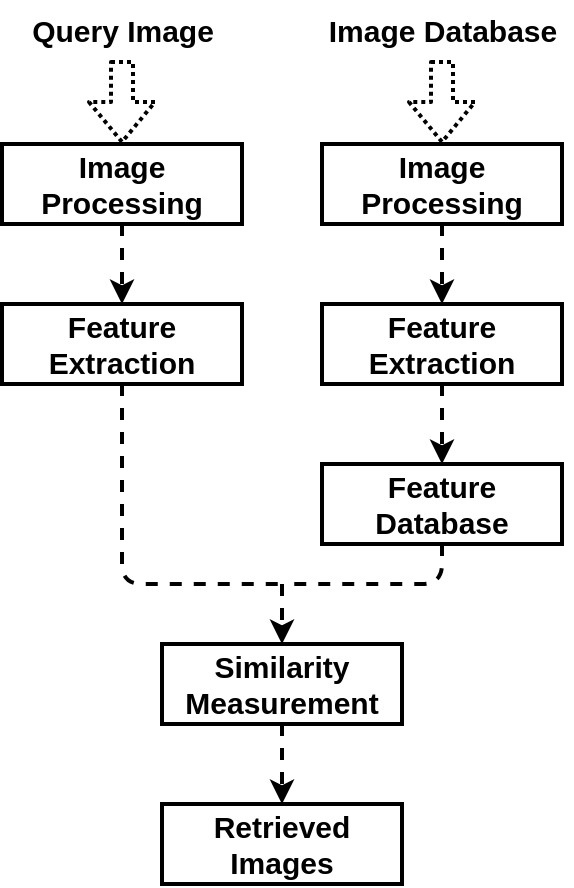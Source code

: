 <mxfile version="26.0.16">
  <diagram name="Page-1" id="csE-FVwwAwWgVoD8vRxV">
    <mxGraphModel dx="1179" dy="625" grid="1" gridSize="10" guides="1" tooltips="1" connect="1" arrows="1" fold="1" page="1" pageScale="1" pageWidth="827" pageHeight="1169" math="0" shadow="0">
      <root>
        <mxCell id="0" />
        <mxCell id="1" parent="0" />
        <mxCell id="zqi8n1SQ9BnBWjzoXcck-17" style="edgeStyle=orthogonalEdgeStyle;rounded=1;orthogonalLoop=1;jettySize=auto;html=1;entryX=0.5;entryY=0;entryDx=0;entryDy=0;strokeWidth=2;fontSize=15;fontStyle=1;dashed=1;dashPattern=1 1;curved=0;endArrow=block;endFill=0;shape=flexArrow;fontFamily=Helvetica;labelBorderColor=none;" edge="1" parent="1" source="zqi8n1SQ9BnBWjzoXcck-1" target="zqi8n1SQ9BnBWjzoXcck-3">
          <mxGeometry relative="1" as="geometry" />
        </mxCell>
        <mxCell id="zqi8n1SQ9BnBWjzoXcck-1" value="Query Image" style="text;html=1;align=center;verticalAlign=middle;resizable=0;points=[];autosize=1;strokeColor=none;fillColor=none;strokeWidth=2;fontSize=15;fontStyle=1;fontFamily=Helvetica;labelBorderColor=none;" vertex="1" parent="1">
          <mxGeometry x="125" y="88" width="110" height="30" as="geometry" />
        </mxCell>
        <mxCell id="zqi8n1SQ9BnBWjzoXcck-18" style="edgeStyle=orthogonalEdgeStyle;rounded=1;orthogonalLoop=1;jettySize=auto;html=1;entryX=0.5;entryY=0;entryDx=0;entryDy=0;strokeWidth=2;fontSize=15;fontStyle=1;curved=0;shape=flexArrow;dashed=1;dashPattern=1 1;fontFamily=Helvetica;labelBorderColor=none;" edge="1" parent="1" source="zqi8n1SQ9BnBWjzoXcck-2" target="zqi8n1SQ9BnBWjzoXcck-4">
          <mxGeometry relative="1" as="geometry" />
        </mxCell>
        <mxCell id="zqi8n1SQ9BnBWjzoXcck-2" value="Image Database" style="text;html=1;align=center;verticalAlign=middle;resizable=0;points=[];autosize=1;strokeColor=none;fillColor=none;strokeWidth=2;fontSize=15;fontStyle=1;fontFamily=Helvetica;labelBorderColor=none;" vertex="1" parent="1">
          <mxGeometry x="275" y="88" width="130" height="30" as="geometry" />
        </mxCell>
        <mxCell id="zqi8n1SQ9BnBWjzoXcck-10" style="edgeStyle=orthogonalEdgeStyle;rounded=1;orthogonalLoop=1;jettySize=auto;html=1;exitX=0.5;exitY=1;exitDx=0;exitDy=0;strokeWidth=2;fontSize=15;fontStyle=1;dashed=1;curved=0;fontFamily=Helvetica;labelBorderColor=none;" edge="1" parent="1" source="zqi8n1SQ9BnBWjzoXcck-3" target="zqi8n1SQ9BnBWjzoXcck-5">
          <mxGeometry relative="1" as="geometry" />
        </mxCell>
        <mxCell id="zqi8n1SQ9BnBWjzoXcck-3" value="Image Processing" style="rounded=0;whiteSpace=wrap;html=1;strokeWidth=2;fontSize=15;fontStyle=1;fontFamily=Helvetica;labelBorderColor=none;" vertex="1" parent="1">
          <mxGeometry x="120" y="160" width="120" height="40" as="geometry" />
        </mxCell>
        <mxCell id="zqi8n1SQ9BnBWjzoXcck-11" style="edgeStyle=orthogonalEdgeStyle;rounded=1;orthogonalLoop=1;jettySize=auto;html=1;exitX=0.5;exitY=1;exitDx=0;exitDy=0;entryX=0.5;entryY=0;entryDx=0;entryDy=0;strokeWidth=2;fontSize=15;fontStyle=1;dashed=1;curved=0;fontFamily=Helvetica;labelBorderColor=none;" edge="1" parent="1" source="zqi8n1SQ9BnBWjzoXcck-4" target="zqi8n1SQ9BnBWjzoXcck-6">
          <mxGeometry relative="1" as="geometry" />
        </mxCell>
        <mxCell id="zqi8n1SQ9BnBWjzoXcck-4" value="Image Processing" style="rounded=0;whiteSpace=wrap;html=1;strokeWidth=2;fontSize=15;fontStyle=1;fontFamily=Helvetica;labelBorderColor=none;" vertex="1" parent="1">
          <mxGeometry x="280" y="160" width="120" height="40" as="geometry" />
        </mxCell>
        <mxCell id="zqi8n1SQ9BnBWjzoXcck-25" style="edgeStyle=orthogonalEdgeStyle;rounded=1;orthogonalLoop=1;jettySize=auto;html=1;exitX=0.5;exitY=1;exitDx=0;exitDy=0;endArrow=none;startFill=0;fontSize=15;fontStyle=1;strokeWidth=2;dashed=1;curved=0;fontFamily=Helvetica;labelBorderColor=none;" edge="1" parent="1" source="zqi8n1SQ9BnBWjzoXcck-5">
          <mxGeometry relative="1" as="geometry">
            <mxPoint x="260" y="380" as="targetPoint" />
            <Array as="points">
              <mxPoint x="180" y="380" />
            </Array>
          </mxGeometry>
        </mxCell>
        <mxCell id="zqi8n1SQ9BnBWjzoXcck-5" value="Feature Extraction" style="rounded=0;whiteSpace=wrap;html=1;strokeWidth=2;fontSize=15;fontStyle=1;fontFamily=Helvetica;labelBorderColor=none;" vertex="1" parent="1">
          <mxGeometry x="120" y="240" width="120" height="40" as="geometry" />
        </mxCell>
        <mxCell id="zqi8n1SQ9BnBWjzoXcck-12" style="edgeStyle=orthogonalEdgeStyle;rounded=1;orthogonalLoop=1;jettySize=auto;html=1;exitX=0.5;exitY=1;exitDx=0;exitDy=0;entryX=0.5;entryY=0;entryDx=0;entryDy=0;strokeWidth=2;fontSize=15;fontStyle=1;dashed=1;curved=0;fontFamily=Helvetica;labelBorderColor=none;" edge="1" parent="1" source="zqi8n1SQ9BnBWjzoXcck-6" target="zqi8n1SQ9BnBWjzoXcck-7">
          <mxGeometry relative="1" as="geometry" />
        </mxCell>
        <mxCell id="zqi8n1SQ9BnBWjzoXcck-6" value="Feature Extraction" style="rounded=0;whiteSpace=wrap;html=1;strokeWidth=2;fontSize=15;fontStyle=1;fontFamily=Helvetica;labelBorderColor=none;" vertex="1" parent="1">
          <mxGeometry x="280" y="240" width="120" height="40" as="geometry" />
        </mxCell>
        <mxCell id="zqi8n1SQ9BnBWjzoXcck-24" style="edgeStyle=orthogonalEdgeStyle;rounded=1;orthogonalLoop=1;jettySize=auto;html=1;exitX=0.5;exitY=1;exitDx=0;exitDy=0;endArrow=none;startFill=0;fontSize=15;fontStyle=1;strokeWidth=2;dashed=1;curved=0;fontFamily=Helvetica;labelBorderColor=none;" edge="1" parent="1" source="zqi8n1SQ9BnBWjzoXcck-7">
          <mxGeometry relative="1" as="geometry">
            <mxPoint x="260" y="380" as="targetPoint" />
          </mxGeometry>
        </mxCell>
        <mxCell id="zqi8n1SQ9BnBWjzoXcck-7" value="Feature Database" style="rounded=0;whiteSpace=wrap;html=1;strokeWidth=2;fontSize=15;fontStyle=1;fontFamily=Helvetica;labelBorderColor=none;" vertex="1" parent="1">
          <mxGeometry x="280" y="320" width="120" height="40" as="geometry" />
        </mxCell>
        <mxCell id="zqi8n1SQ9BnBWjzoXcck-16" style="edgeStyle=orthogonalEdgeStyle;rounded=1;orthogonalLoop=1;jettySize=auto;html=1;exitX=0.5;exitY=1;exitDx=0;exitDy=0;entryX=0.5;entryY=0;entryDx=0;entryDy=0;strokeWidth=2;fontSize=15;fontStyle=1;dashed=1;curved=0;fontFamily=Helvetica;labelBorderColor=none;" edge="1" parent="1" source="zqi8n1SQ9BnBWjzoXcck-8" target="zqi8n1SQ9BnBWjzoXcck-9">
          <mxGeometry relative="1" as="geometry" />
        </mxCell>
        <mxCell id="zqi8n1SQ9BnBWjzoXcck-8" value="Similarity Measurement" style="rounded=0;whiteSpace=wrap;html=1;strokeWidth=2;fontSize=15;fontStyle=1;fontFamily=Helvetica;labelBorderColor=none;" vertex="1" parent="1">
          <mxGeometry x="200" y="410" width="120" height="40" as="geometry" />
        </mxCell>
        <mxCell id="zqi8n1SQ9BnBWjzoXcck-9" value="Retrieved Images" style="rounded=0;whiteSpace=wrap;html=1;strokeWidth=2;fontSize=15;fontStyle=1;fontFamily=Helvetica;labelBorderColor=none;" vertex="1" parent="1">
          <mxGeometry x="200" y="490" width="120" height="40" as="geometry" />
        </mxCell>
        <mxCell id="zqi8n1SQ9BnBWjzoXcck-26" value="" style="endArrow=classic;html=1;rounded=1;entryX=0.5;entryY=0;entryDx=0;entryDy=0;strokeWidth=2;dashed=1;curved=0;fontFamily=Helvetica;labelBorderColor=none;" edge="1" parent="1" target="zqi8n1SQ9BnBWjzoXcck-8">
          <mxGeometry width="50" height="50" relative="1" as="geometry">
            <mxPoint x="260" y="380" as="sourcePoint" />
            <mxPoint x="180" y="370" as="targetPoint" />
          </mxGeometry>
        </mxCell>
      </root>
    </mxGraphModel>
  </diagram>
</mxfile>
